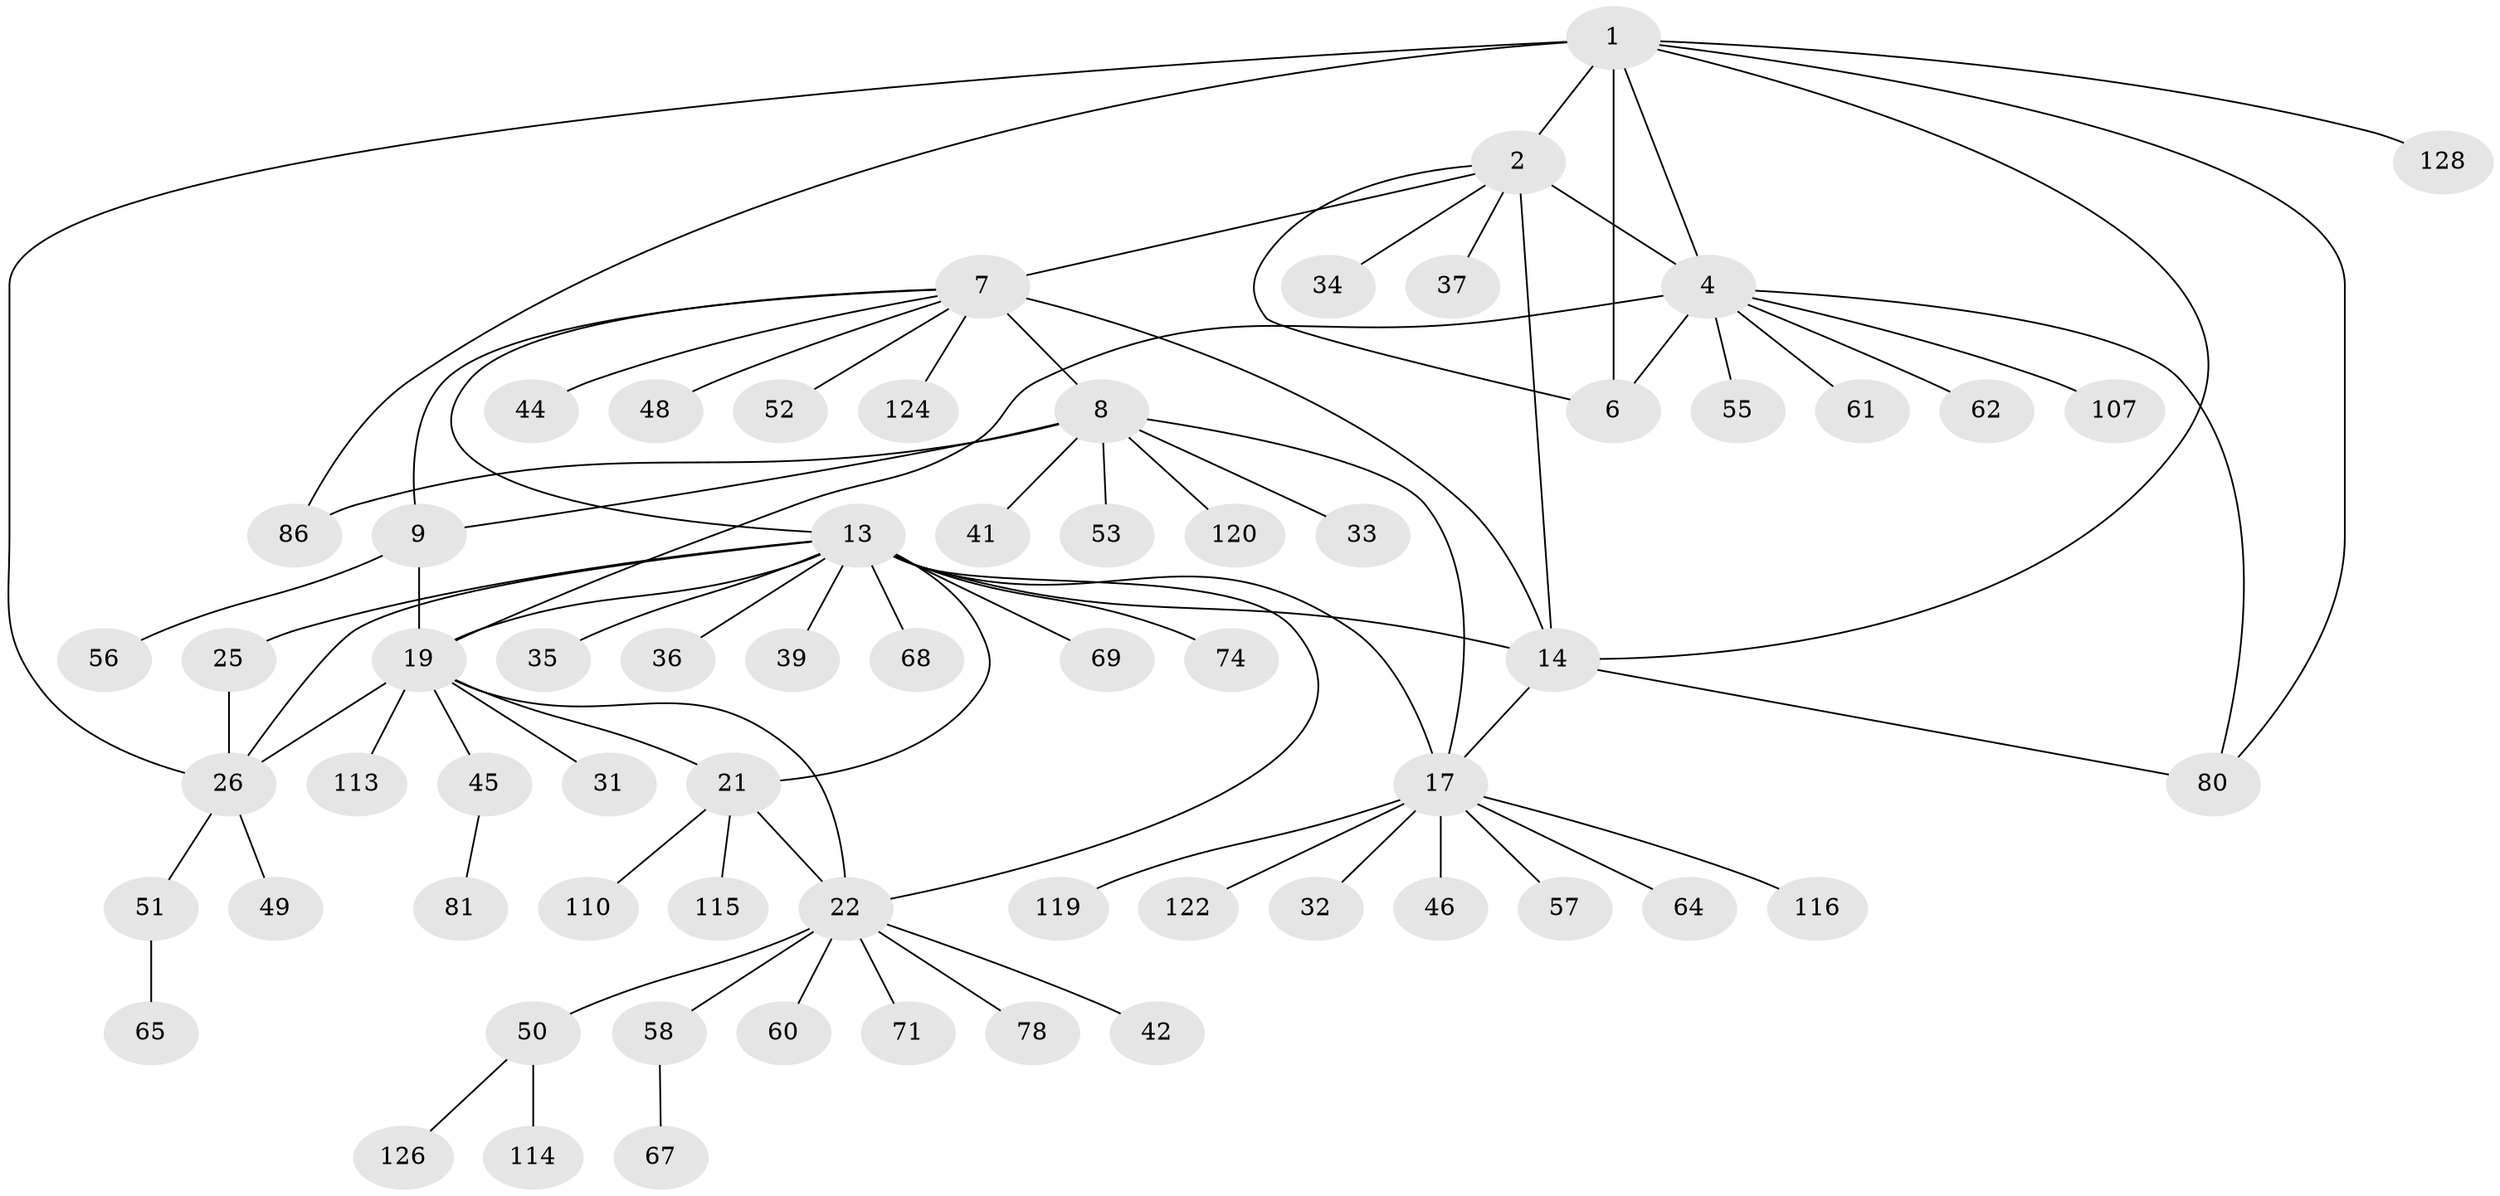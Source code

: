 // original degree distribution, {9: 0.046875, 6: 0.03125, 12: 0.0078125, 10: 0.03125, 5: 0.015625, 8: 0.0234375, 7: 0.046875, 11: 0.015625, 13: 0.0078125, 15: 0.0078125, 1: 0.609375, 2: 0.125, 3: 0.03125}
// Generated by graph-tools (version 1.1) at 2025/16/03/09/25 04:16:04]
// undirected, 64 vertices, 83 edges
graph export_dot {
graph [start="1"]
  node [color=gray90,style=filled];
  1 [super="+3"];
  2 [super="+5+117+109+72+38"];
  4;
  6;
  7 [super="+10"];
  8 [super="+12"];
  9 [super="+100+89"];
  13 [super="+18+76+92+94+103+16"];
  14 [super="+15+121+93"];
  17;
  19 [super="+24+79+70+20"];
  21;
  22 [super="+59+66"];
  25 [super="+82"];
  26 [super="+90+96+27"];
  31;
  32;
  33;
  34;
  35;
  36;
  37;
  39;
  41;
  42;
  44;
  45 [super="+47+102"];
  46;
  48;
  49;
  50;
  51;
  52;
  53;
  55;
  56;
  57;
  58;
  60;
  61 [super="+104"];
  62;
  64;
  65;
  67;
  68 [super="+101"];
  69;
  71;
  74 [super="+98"];
  78;
  80 [super="+83"];
  81;
  86;
  107;
  110;
  113 [super="+127"];
  114;
  115;
  116;
  119;
  120;
  122;
  124;
  126;
  128;
  1 -- 2 [weight=4];
  1 -- 4 [weight=2];
  1 -- 6 [weight=2];
  1 -- 14;
  1 -- 80;
  1 -- 86;
  1 -- 128;
  1 -- 26;
  2 -- 4 [weight=2];
  2 -- 6 [weight=2];
  2 -- 34;
  2 -- 37;
  2 -- 7;
  2 -- 14;
  4 -- 6;
  4 -- 55;
  4 -- 61;
  4 -- 62;
  4 -- 107;
  4 -- 80;
  4 -- 19 [weight=2];
  7 -- 8 [weight=6];
  7 -- 9 [weight=3];
  7 -- 124;
  7 -- 44;
  7 -- 14;
  7 -- 48;
  7 -- 52;
  7 -- 13;
  8 -- 9 [weight=2];
  8 -- 33;
  8 -- 41;
  8 -- 53;
  8 -- 86;
  8 -- 120;
  8 -- 17;
  9 -- 19;
  9 -- 56;
  13 -- 14 [weight=6];
  13 -- 17 [weight=3];
  13 -- 35;
  13 -- 68;
  13 -- 74;
  13 -- 19 [weight=3];
  13 -- 21;
  13 -- 22;
  13 -- 36;
  13 -- 69;
  13 -- 39;
  13 -- 25;
  13 -- 26 [weight=4];
  14 -- 17 [weight=2];
  14 -- 80;
  17 -- 32;
  17 -- 46;
  17 -- 57;
  17 -- 64;
  17 -- 116;
  17 -- 119;
  17 -- 122;
  19 -- 21 [weight=3];
  19 -- 22 [weight=3];
  19 -- 113;
  19 -- 26;
  19 -- 45;
  19 -- 31;
  21 -- 22;
  21 -- 110;
  21 -- 115;
  22 -- 42;
  22 -- 50;
  22 -- 58;
  22 -- 78;
  22 -- 60;
  22 -- 71;
  25 -- 26 [weight=4];
  26 -- 49;
  26 -- 51;
  45 -- 81;
  50 -- 114;
  50 -- 126;
  51 -- 65;
  58 -- 67;
}
